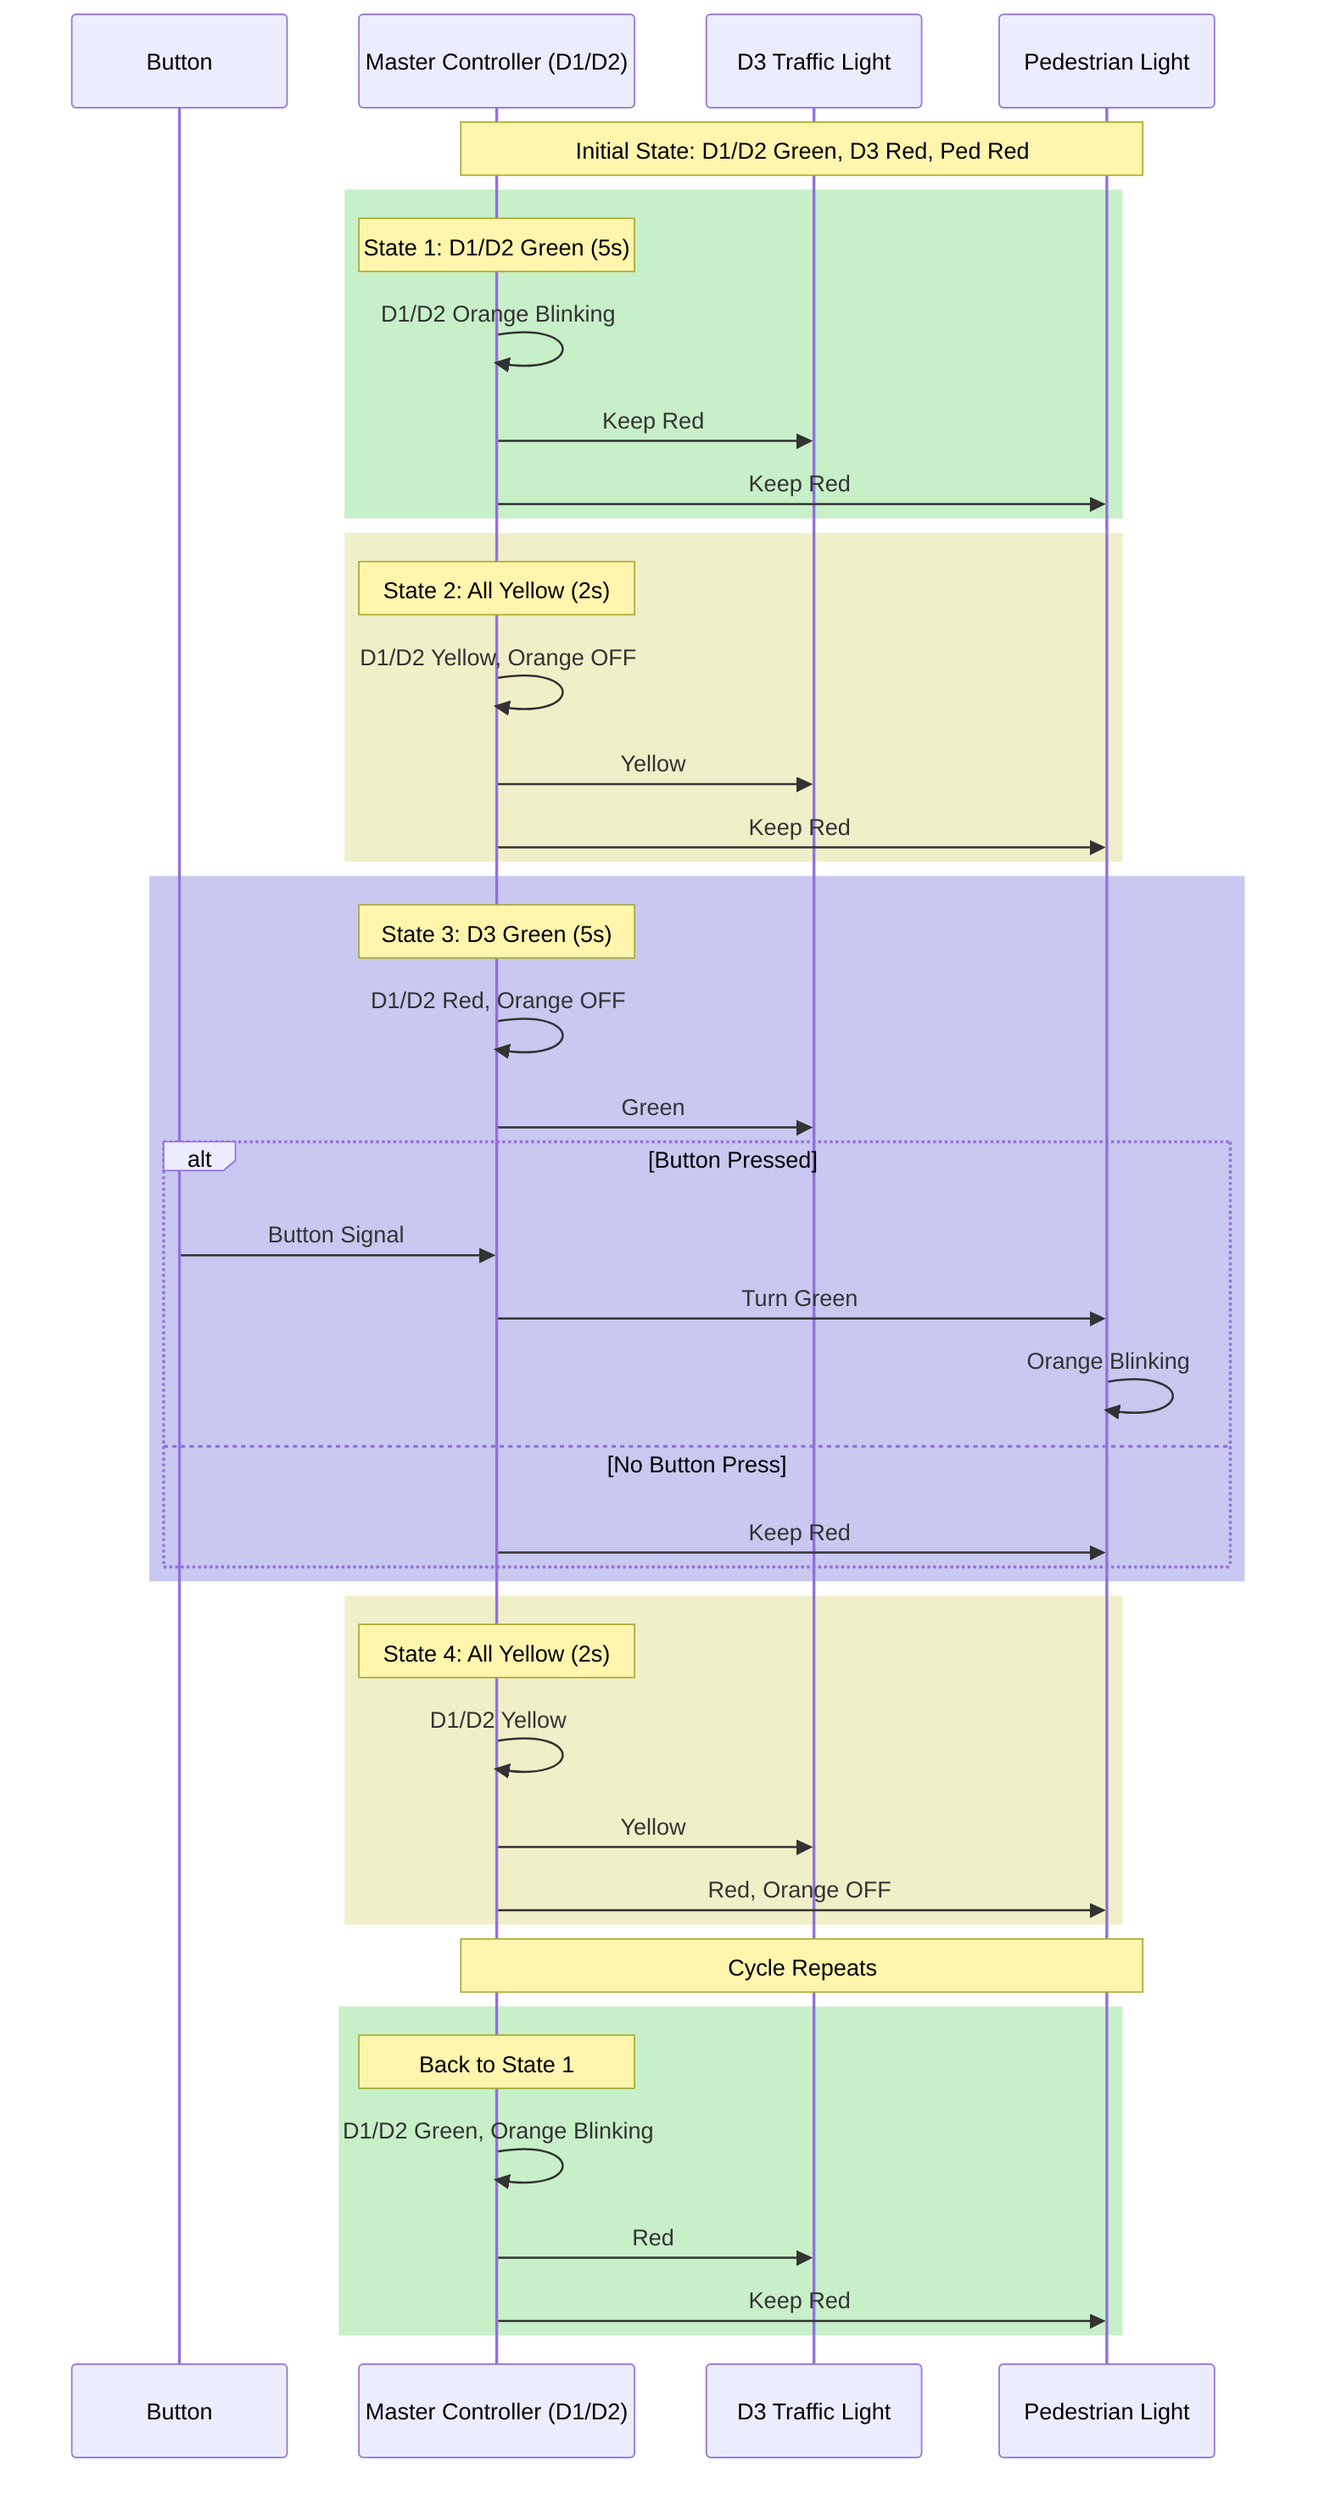 sequenceDiagram
    participant B as Button
    participant M as Master Controller (D1/D2)
    participant D3 as D3 Traffic Light
    participant P as Pedestrian Light
    
    Note over M,P: Initial State: D1/D2 Green, D3 Red, Ped Red
    
    rect rgb(200, 240, 200)
        Note over M: State 1: D1/D2 Green (5s)
        M->>M: D1/D2 Orange Blinking
        M->>D3: Keep Red
        M->>P: Keep Red
    end

    rect rgb(240, 240, 200)
        Note over M: State 2: All Yellow (2s)
        M->>M: D1/D2 Yellow, Orange OFF
        M->>D3: Yellow
        M->>P: Keep Red
    end
    
    rect rgb(200, 200, 240)
        Note over M: State 3: D3 Green (5s)
        M->>M: D1/D2 Red, Orange OFF
        M->>D3: Green
        
        alt Button Pressed
            B->>M: Button Signal
            M->>P: Turn Green
            P->>P: Orange Blinking
        else No Button Press
            M->>P: Keep Red
        end
    end
    
    rect rgb(240, 240, 200)
        Note over M: State 4: All Yellow (2s)
        M->>M: D1/D2 Yellow
        M->>D3: Yellow
        M->>P: Red, Orange OFF
    end
    
    Note over M,P: Cycle Repeats
    
    rect rgb(200, 240, 200)
        Note over M: Back to State 1
        M->>M: D1/D2 Green, Orange Blinking
        M->>D3: Red
        M->>P: Keep Red
    end